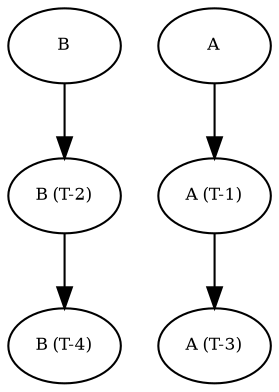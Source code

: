 digraph RGL__DirectedAdjacencyGraph {
    "B (T-2)" [
        fontsize = 8,
        label = "B (T-2)"
    ]

    "B (T-4)" [
        fontsize = 8,
        label = "B (T-4)"
    ]

    "A (T-1)" [
        fontsize = 8,
        label = "A (T-1)"
    ]

    "A (T-3)" [
        fontsize = 8,
        label = "A (T-3)"
    ]

    B [
        fontsize = 8,
        label = B
    ]

    A [
        fontsize = 8,
        label = A
    ]

    "B (T-2)" -> "B (T-4)" [
        fontsize = 8
    ]

    "A (T-1)" -> "A (T-3)" [
        fontsize = 8
    ]

    B -> "B (T-2)" [
        fontsize = 8
    ]

    A -> "A (T-1)" [
        fontsize = 8
    ]
}
